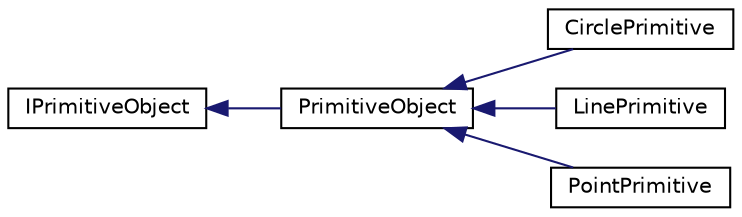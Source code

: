 digraph "Иерархия классов. Графический вид."
{
 // LATEX_PDF_SIZE
  edge [fontname="Helvetica",fontsize="10",labelfontname="Helvetica",labelfontsize="10"];
  node [fontname="Helvetica",fontsize="10",shape=record];
  rankdir="LR";
  Node0 [label="IPrimitiveObject",height=0.2,width=0.4,color="black", fillcolor="white", style="filled",URL="$class_i_primitive_object.html",tooltip="Here is interface is common for all primitive objects."];
  Node0 -> Node1 [dir="back",color="midnightblue",fontsize="10",style="solid",fontname="Helvetica"];
  Node1 [label="PrimitiveObject",height=0.2,width=0.4,color="black", fillcolor="white", style="filled",URL="$class_primitive_object.html",tooltip=" "];
  Node1 -> Node2 [dir="back",color="midnightblue",fontsize="10",style="solid",fontname="Helvetica"];
  Node2 [label="CirclePrimitive",height=0.2,width=0.4,color="black", fillcolor="white", style="filled",URL="$class_circle_primitive.html",tooltip=" "];
  Node1 -> Node3 [dir="back",color="midnightblue",fontsize="10",style="solid",fontname="Helvetica"];
  Node3 [label="LinePrimitive",height=0.2,width=0.4,color="black", fillcolor="white", style="filled",URL="$class_line_primitive.html",tooltip=" "];
  Node1 -> Node4 [dir="back",color="midnightblue",fontsize="10",style="solid",fontname="Helvetica"];
  Node4 [label="PointPrimitive",height=0.2,width=0.4,color="black", fillcolor="white", style="filled",URL="$class_point_primitive.html",tooltip=" "];
}
